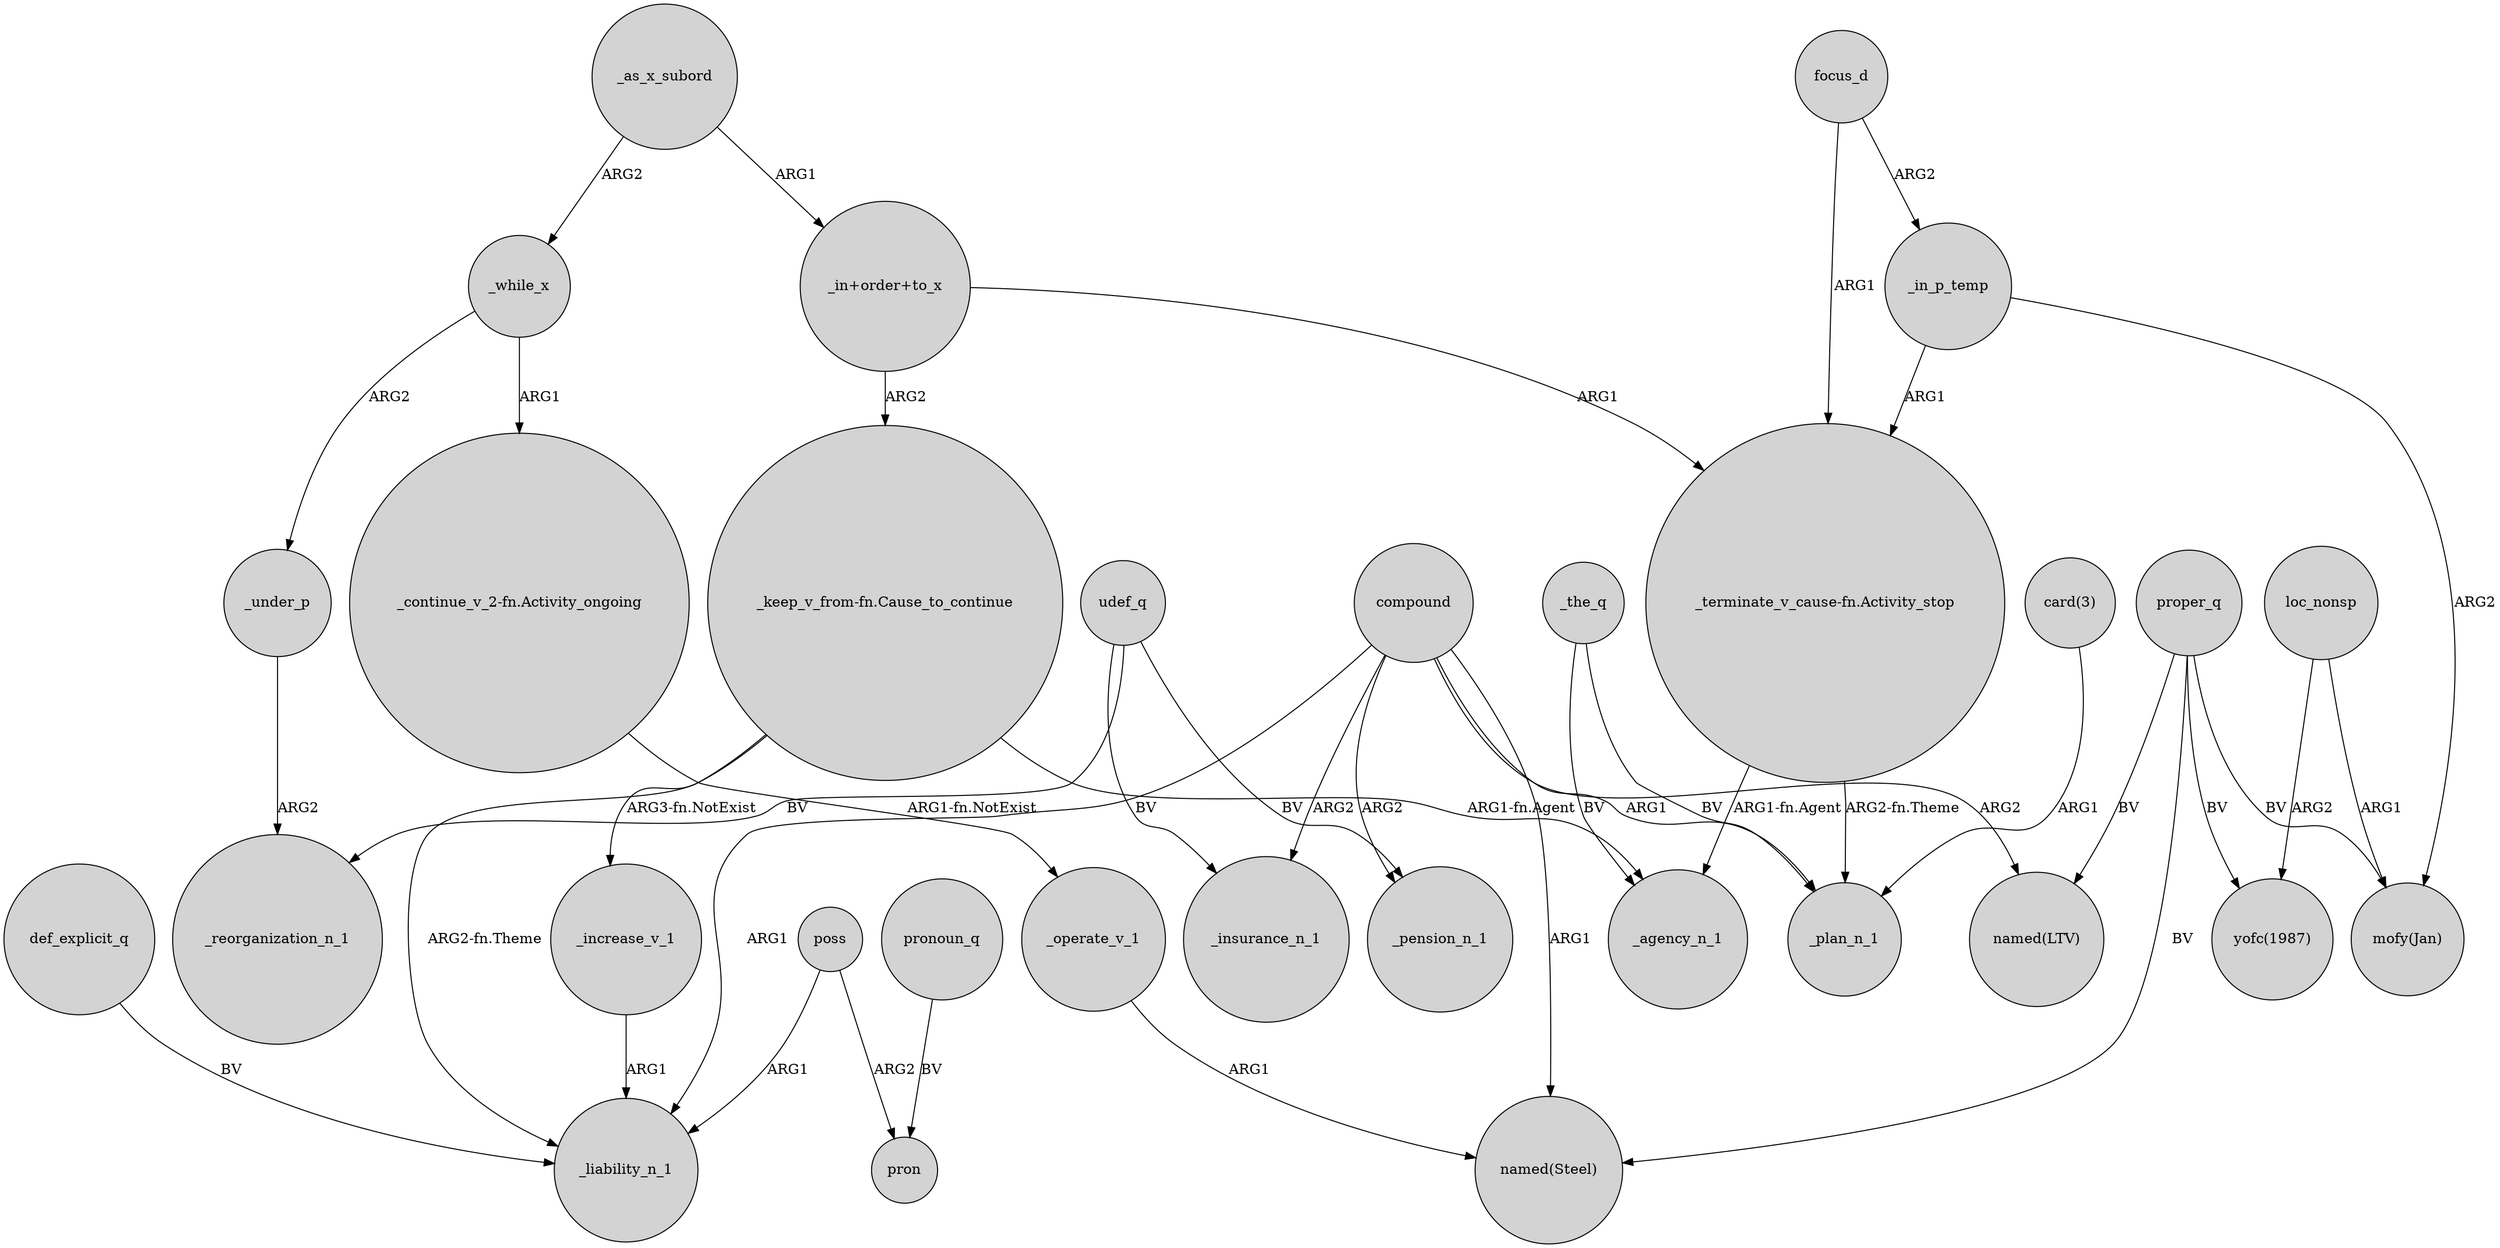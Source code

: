 digraph {
	node [shape=circle style=filled]
	_the_q -> _agency_n_1 [label=BV]
	focus_d -> _in_p_temp [label=ARG2]
	_as_x_subord -> "_in+order+to_x" [label=ARG1]
	"_keep_v_from-fn.Cause_to_continue" -> _increase_v_1 [label="ARG3-fn.NotExist"]
	poss -> pron [label=ARG2]
	compound -> _insurance_n_1 [label=ARG2]
	compound -> "named(Steel)" [label=ARG1]
	_in_p_temp -> "mofy(Jan)" [label=ARG2]
	_operate_v_1 -> "named(Steel)" [label=ARG1]
	udef_q -> _insurance_n_1 [label=BV]
	_under_p -> _reorganization_n_1 [label=ARG2]
	_the_q -> _plan_n_1 [label=BV]
	"_keep_v_from-fn.Cause_to_continue" -> _liability_n_1 [label="ARG2-fn.Theme"]
	"_terminate_v_cause-fn.Activity_stop" -> _plan_n_1 [label="ARG2-fn.Theme"]
	_while_x -> _under_p [label=ARG2]
	compound -> _plan_n_1 [label=ARG1]
	compound -> _pension_n_1 [label=ARG2]
	poss -> _liability_n_1 [label=ARG1]
	_increase_v_1 -> _liability_n_1 [label=ARG1]
	proper_q -> "mofy(Jan)" [label=BV]
	"_continue_v_2-fn.Activity_ongoing" -> _operate_v_1 [label="ARG1-fn.NotExist"]
	proper_q -> "named(LTV)" [label=BV]
	_as_x_subord -> _while_x [label=ARG2]
	pronoun_q -> pron [label=BV]
	compound -> "named(LTV)" [label=ARG2]
	"card(3)" -> _plan_n_1 [label=ARG1]
	udef_q -> _pension_n_1 [label=BV]
	def_explicit_q -> _liability_n_1 [label=BV]
	"_in+order+to_x" -> "_keep_v_from-fn.Cause_to_continue" [label=ARG2]
	_while_x -> "_continue_v_2-fn.Activity_ongoing" [label=ARG1]
	compound -> _liability_n_1 [label=ARG1]
	proper_q -> "yofc(1987)" [label=BV]
	proper_q -> "named(Steel)" [label=BV]
	"_terminate_v_cause-fn.Activity_stop" -> _agency_n_1 [label="ARG1-fn.Agent"]
	"_in+order+to_x" -> "_terminate_v_cause-fn.Activity_stop" [label=ARG1]
	"_keep_v_from-fn.Cause_to_continue" -> _agency_n_1 [label="ARG1-fn.Agent"]
	loc_nonsp -> "mofy(Jan)" [label=ARG1]
	udef_q -> _reorganization_n_1 [label=BV]
	loc_nonsp -> "yofc(1987)" [label=ARG2]
	focus_d -> "_terminate_v_cause-fn.Activity_stop" [label=ARG1]
	_in_p_temp -> "_terminate_v_cause-fn.Activity_stop" [label=ARG1]
}
